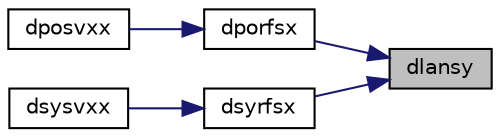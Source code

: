 digraph "dlansy"
{
 // LATEX_PDF_SIZE
  edge [fontname="Helvetica",fontsize="10",labelfontname="Helvetica",labelfontsize="10"];
  node [fontname="Helvetica",fontsize="10",shape=record];
  rankdir="RL";
  Node1 [label="dlansy",height=0.2,width=0.4,color="black", fillcolor="grey75", style="filled", fontcolor="black",tooltip="DLANSY returns the value of the 1-norm, or the Frobenius norm, or the infinity norm,..."];
  Node1 -> Node2 [dir="back",color="midnightblue",fontsize="10",style="solid",fontname="Helvetica"];
  Node2 [label="dporfsx",height=0.2,width=0.4,color="black", fillcolor="white", style="filled",URL="$dporfsx_8f.html#a4285835f23c2c12a427d63d29251251d",tooltip="DPORFSX"];
  Node2 -> Node3 [dir="back",color="midnightblue",fontsize="10",style="solid",fontname="Helvetica"];
  Node3 [label="dposvxx",height=0.2,width=0.4,color="black", fillcolor="white", style="filled",URL="$dposvxx_8f.html#a423141487077727ec3bc52edd1fccd44",tooltip="DPOSVXX computes the solution to system of linear equations A * X = B for PO matrices"];
  Node1 -> Node4 [dir="back",color="midnightblue",fontsize="10",style="solid",fontname="Helvetica"];
  Node4 [label="dsyrfsx",height=0.2,width=0.4,color="black", fillcolor="white", style="filled",URL="$dsyrfsx_8f.html#a84668c103a35ee6233d8270a17b1ee52",tooltip="DSYRFSX"];
  Node4 -> Node5 [dir="back",color="midnightblue",fontsize="10",style="solid",fontname="Helvetica"];
  Node5 [label="dsysvxx",height=0.2,width=0.4,color="black", fillcolor="white", style="filled",URL="$dsysvxx_8f.html#a1891fac0c928034e0c0396aa3d30f8f3",tooltip="DSYSVXX"];
}
